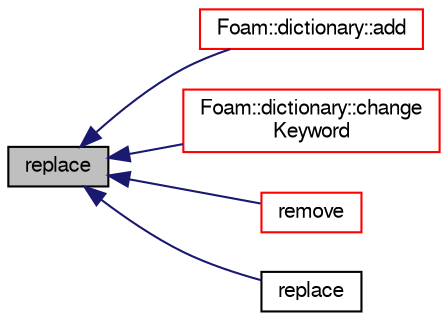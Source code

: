 digraph "replace"
{
  bgcolor="transparent";
  edge [fontname="FreeSans",fontsize="10",labelfontname="FreeSans",labelfontsize="10"];
  node [fontname="FreeSans",fontsize="10",shape=record];
  rankdir="LR";
  Node7221 [label="replace",height=0.2,width=0.4,color="black", fillcolor="grey75", style="filled", fontcolor="black"];
  Node7221 -> Node7222 [dir="back",color="midnightblue",fontsize="10",style="solid",fontname="FreeSans"];
  Node7222 [label="Foam::dictionary::add",height=0.2,width=0.4,color="red",URL="$a26014.html#ac2ddcab42322c8d8af5e5830ab4d431b",tooltip="Add a new entry. "];
  Node7221 -> Node7397 [dir="back",color="midnightblue",fontsize="10",style="solid",fontname="FreeSans"];
  Node7397 [label="Foam::dictionary::change\lKeyword",height=0.2,width=0.4,color="red",URL="$a26014.html#a6ced7250af2093b404dd4ec1058ec44d",tooltip="Change the keyword for an entry,. "];
  Node7221 -> Node12130 [dir="back",color="midnightblue",fontsize="10",style="solid",fontname="FreeSans"];
  Node12130 [label="remove",height=0.2,width=0.4,color="red",URL="$a25806.html#a261132ea9ca45a3412fc3388d66a99a0",tooltip="Remove and return element. "];
  Node7221 -> Node12132 [dir="back",color="midnightblue",fontsize="10",style="solid",fontname="FreeSans"];
  Node12132 [label="replace",height=0.2,width=0.4,color="black",URL="$a25806.html#ab105b26525e5066cf7f23792773f8923",tooltip="Replace oldIter with newLink and return element. "];
}

